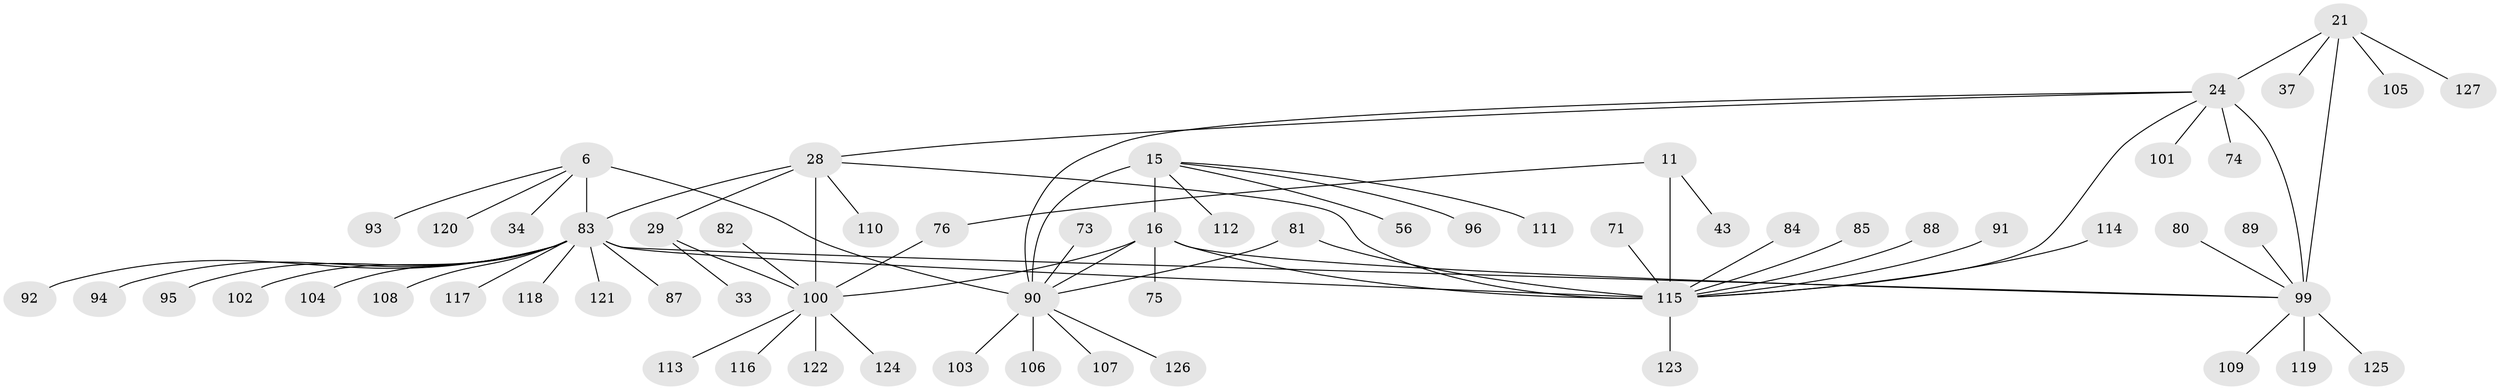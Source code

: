 // original degree distribution, {8: 0.031496062992125984, 10: 0.05511811023622047, 12: 0.023622047244094488, 7: 0.07086614173228346, 6: 0.031496062992125984, 11: 0.007874015748031496, 13: 0.007874015748031496, 5: 0.007874015748031496, 4: 0.007874015748031496, 1: 0.5984251968503937, 2: 0.12598425196850394, 3: 0.031496062992125984}
// Generated by graph-tools (version 1.1) at 2025/54/03/09/25 04:54:48]
// undirected, 63 vertices, 74 edges
graph export_dot {
graph [start="1"]
  node [color=gray90,style=filled];
  6 [super="+5"];
  11 [super="+7"];
  15 [super="+13"];
  16 [super="+14"];
  21 [super="+19"];
  24 [super="+22"];
  28 [super="+26"];
  29 [super="+27"];
  33;
  34;
  37;
  43;
  56;
  71 [super="+64"];
  73;
  74;
  75 [super="+35"];
  76;
  80;
  81;
  82;
  83 [super="+79"];
  84 [super="+47"];
  85;
  87;
  88;
  89 [super="+48+86"];
  90 [super="+52+63+18+62"];
  91;
  92 [super="+36"];
  93;
  94;
  95;
  96;
  99 [super="+32+46+51+65+77"];
  100 [super="+68+70+72+78"];
  101 [super="+58"];
  102;
  103;
  104;
  105;
  106 [super="+69"];
  107;
  108;
  109;
  110;
  111;
  112;
  113;
  114;
  115 [super="+31+42+97+54+61"];
  116;
  117;
  118;
  119;
  120;
  121;
  122;
  123 [super="+98"];
  124;
  125;
  126;
  127;
  6 -- 34;
  6 -- 93;
  6 -- 120;
  6 -- 90;
  6 -- 83 [weight=8];
  11 -- 43;
  11 -- 76;
  11 -- 115 [weight=8];
  15 -- 16 [weight=4];
  15 -- 56;
  15 -- 96;
  15 -- 112;
  15 -- 111;
  15 -- 90 [weight=4];
  16 -- 99;
  16 -- 75;
  16 -- 90 [weight=4];
  16 -- 100;
  16 -- 115;
  21 -- 24 [weight=4];
  21 -- 105;
  21 -- 127;
  21 -- 37;
  21 -- 99 [weight=4];
  24 -- 74;
  24 -- 28;
  24 -- 101;
  24 -- 90 [weight=2];
  24 -- 99 [weight=4];
  24 -- 115;
  28 -- 29 [weight=4];
  28 -- 110;
  28 -- 100 [weight=4];
  28 -- 83 [weight=2];
  28 -- 115;
  29 -- 33;
  29 -- 100 [weight=4];
  71 -- 115;
  73 -- 90;
  76 -- 100;
  80 -- 99;
  81 -- 90;
  81 -- 115;
  82 -- 100;
  83 -- 87;
  83 -- 92;
  83 -- 94;
  83 -- 95;
  83 -- 99;
  83 -- 102;
  83 -- 104;
  83 -- 108;
  83 -- 115 [weight=3];
  83 -- 117;
  83 -- 118;
  83 -- 121;
  84 -- 115;
  85 -- 115;
  88 -- 115;
  89 -- 99;
  90 -- 126;
  90 -- 103;
  90 -- 106;
  90 -- 107;
  91 -- 115;
  99 -- 109;
  99 -- 119;
  99 -- 125;
  100 -- 113;
  100 -- 124;
  100 -- 116;
  100 -- 122;
  114 -- 115;
  115 -- 123;
}
